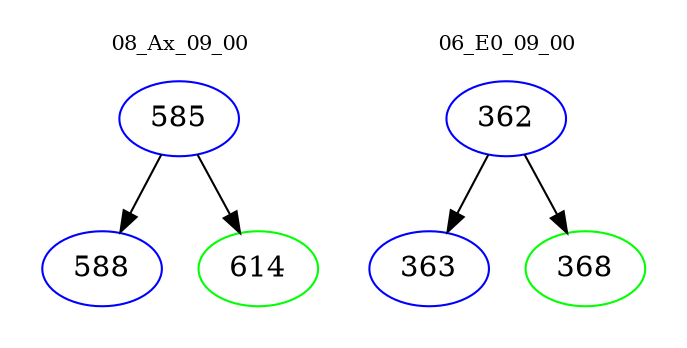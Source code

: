 digraph{
subgraph cluster_0 {
color = white
label = "08_Ax_09_00";
fontsize=10;
T0_585 [label="585", color="blue"]
T0_585 -> T0_588 [color="black"]
T0_588 [label="588", color="blue"]
T0_585 -> T0_614 [color="black"]
T0_614 [label="614", color="green"]
}
subgraph cluster_1 {
color = white
label = "06_E0_09_00";
fontsize=10;
T1_362 [label="362", color="blue"]
T1_362 -> T1_363 [color="black"]
T1_363 [label="363", color="blue"]
T1_362 -> T1_368 [color="black"]
T1_368 [label="368", color="green"]
}
}
